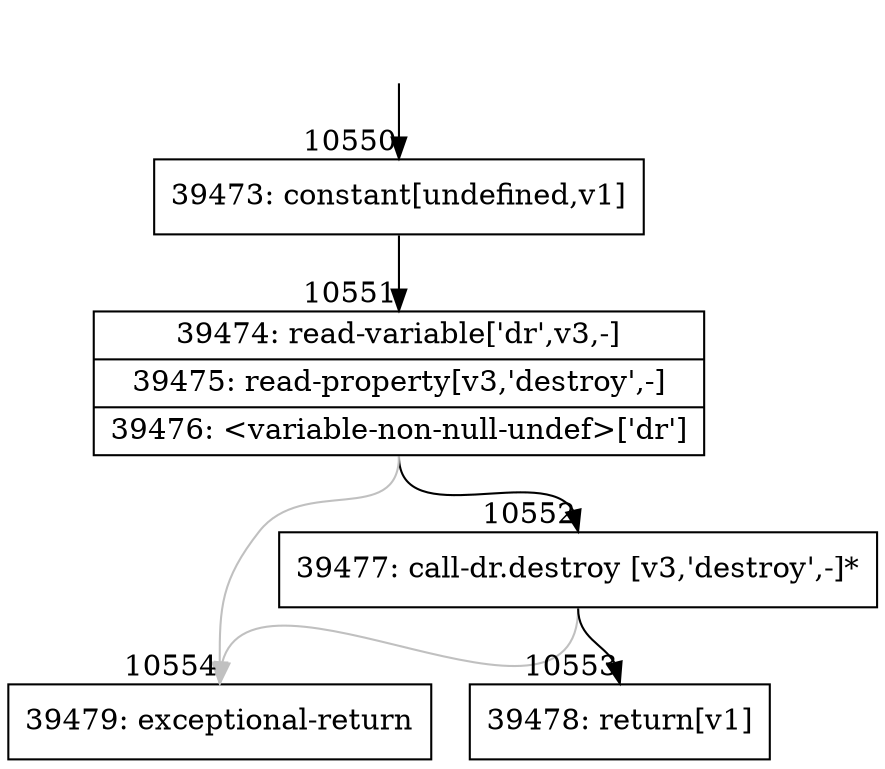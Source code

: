 digraph {
rankdir="TD"
BB_entry751[shape=none,label=""];
BB_entry751 -> BB10550 [tailport=s, headport=n, headlabel="    10550"]
BB10550 [shape=record label="{39473: constant[undefined,v1]}" ] 
BB10550 -> BB10551 [tailport=s, headport=n, headlabel="      10551"]
BB10551 [shape=record label="{39474: read-variable['dr',v3,-]|39475: read-property[v3,'destroy',-]|39476: \<variable-non-null-undef\>['dr']}" ] 
BB10551 -> BB10552 [tailport=s, headport=n, headlabel="      10552"]
BB10551 -> BB10554 [tailport=s, headport=n, color=gray, headlabel="      10554"]
BB10552 [shape=record label="{39477: call-dr.destroy [v3,'destroy',-]*}" ] 
BB10552 -> BB10553 [tailport=s, headport=n, headlabel="      10553"]
BB10552 -> BB10554 [tailport=s, headport=n, color=gray]
BB10553 [shape=record label="{39478: return[v1]}" ] 
BB10554 [shape=record label="{39479: exceptional-return}" ] 
//#$~ 7421
}

